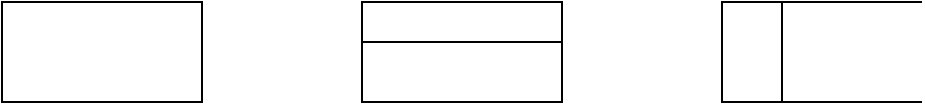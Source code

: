 <mxfile version="16.5.2" type="github">
  <diagram id="aFmRTiPEveCHjwJSOjMw" name="Page-1">
    <mxGraphModel dx="1038" dy="509" grid="1" gridSize="10" guides="1" tooltips="1" connect="1" arrows="1" fold="1" page="1" pageScale="1" pageWidth="850" pageHeight="1100" math="0" shadow="0">
      <root>
        <mxCell id="0" />
        <mxCell id="1" parent="0" />
        <mxCell id="SbROdMjVmtd571zzc6mW-2" value="" style="swimlane;fontStyle=0;childLayout=stackLayout;horizontal=1;startSize=20;fillColor=#ffffff;horizontalStack=0;resizeParent=1;resizeParentMax=0;resizeLast=0;collapsible=0;marginBottom=0;swimlaneFillColor=#ffffff;" vertex="1" parent="1">
          <mxGeometry x="280" y="160" width="100" height="50" as="geometry" />
        </mxCell>
        <mxCell id="SbROdMjVmtd571zzc6mW-4" value="" style="html=1;dashed=0;whitespace=wrap;shape=mxgraph.dfd.dataStoreID;align=left;spacingLeft=3;points=[[0,0],[0.5,0],[1,0],[0,0.5],[1,0.5],[0,1],[0.5,1],[1,1]];" vertex="1" parent="1">
          <mxGeometry x="460" y="160" width="100" height="50" as="geometry" />
        </mxCell>
        <mxCell id="SbROdMjVmtd571zzc6mW-5" value="" style="html=1;dashed=0;whitespace=wrap;" vertex="1" parent="1">
          <mxGeometry x="100" y="160" width="100" height="50" as="geometry" />
        </mxCell>
      </root>
    </mxGraphModel>
  </diagram>
</mxfile>
